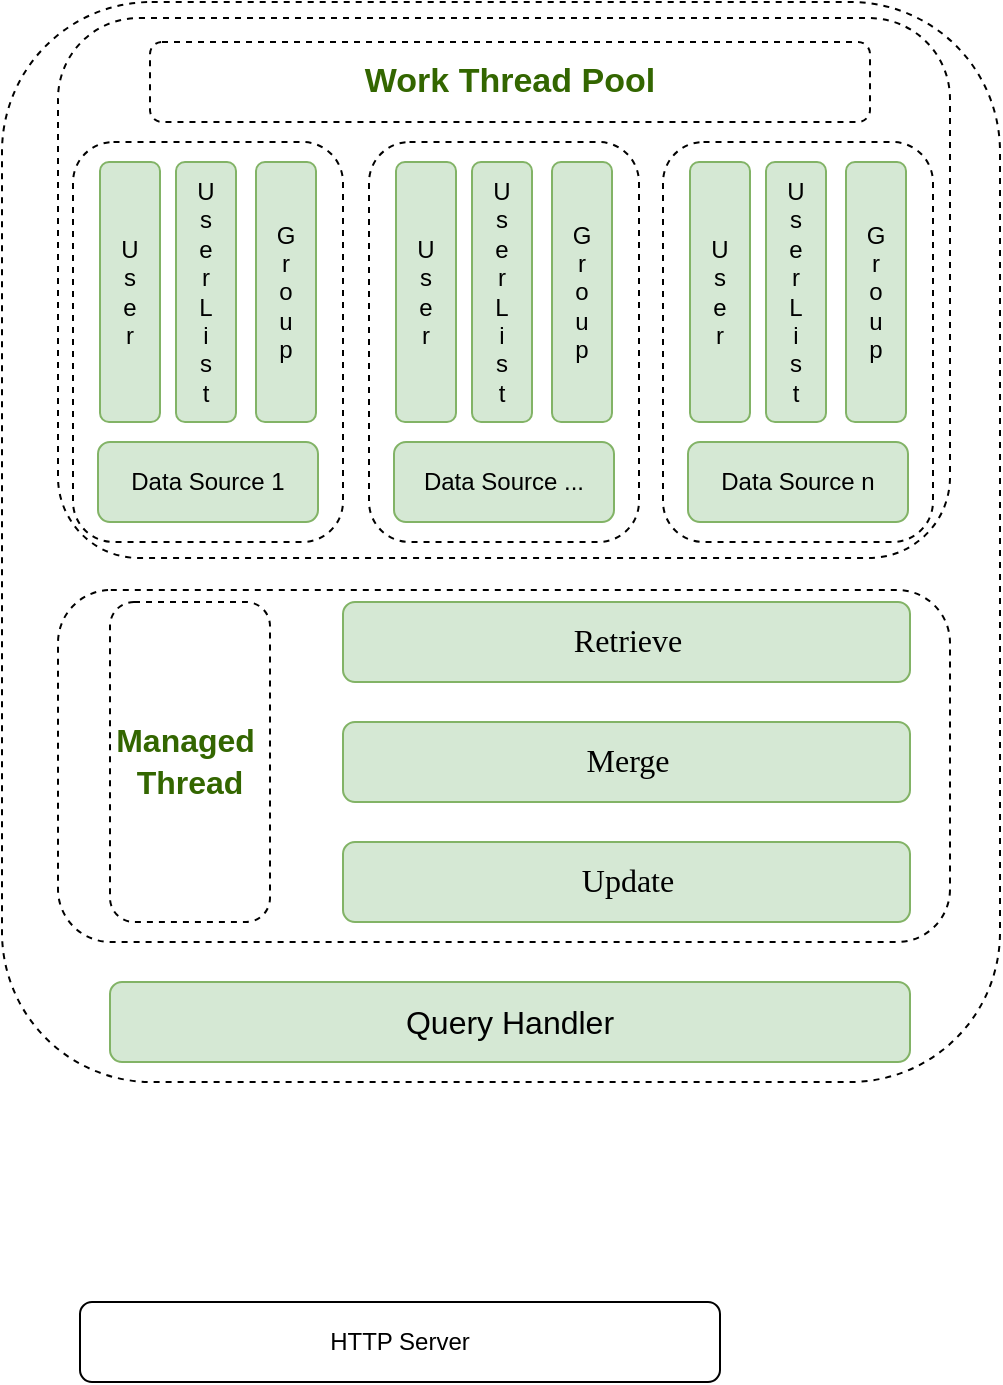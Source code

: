 <mxfile version="17.4.2" type="github" pages="2">
  <diagram id="ccaD3eCgU0ZAg9T4dlIk" name="Page-1">
    <mxGraphModel dx="1422" dy="789" grid="1" gridSize="10" guides="1" tooltips="1" connect="1" arrows="1" fold="1" page="1" pageScale="1" pageWidth="850" pageHeight="1100" math="0" shadow="0">
      <root>
        <mxCell id="0" />
        <mxCell id="1" parent="0" />
        <mxCell id="QEJVEHMIzmELLtVja_YC-31" value="" style="rounded=1;whiteSpace=wrap;html=1;dashed=1;fontFamily=Verdana;fontSize=16;fontColor=#336600;" vertex="1" parent="1">
          <mxGeometry x="226" y="20" width="499" height="540" as="geometry" />
        </mxCell>
        <mxCell id="QEJVEHMIzmELLtVja_YC-30" value="" style="rounded=1;whiteSpace=wrap;html=1;fontFamily=Verdana;fontSize=17;fontColor=#336600;dashed=1;" vertex="1" parent="1">
          <mxGeometry x="254" y="314" width="446" height="176" as="geometry" />
        </mxCell>
        <mxCell id="QEJVEHMIzmELLtVja_YC-24" value="" style="rounded=1;whiteSpace=wrap;html=1;dashed=1;" vertex="1" parent="1">
          <mxGeometry x="254" y="28" width="446" height="270" as="geometry" />
        </mxCell>
        <mxCell id="QEJVEHMIzmELLtVja_YC-1" value="HTTP Server" style="rounded=1;whiteSpace=wrap;html=1;" vertex="1" parent="1">
          <mxGeometry x="265" y="670" width="320" height="40" as="geometry" />
        </mxCell>
        <mxCell id="QEJVEHMIzmELLtVja_YC-2" value="&lt;font style=&quot;font-size: 16px&quot;&gt;Query Handler&lt;/font&gt;" style="rounded=1;whiteSpace=wrap;html=1;fillColor=#d5e8d4;strokeColor=#82b366;" vertex="1" parent="1">
          <mxGeometry x="280" y="510" width="400" height="40" as="geometry" />
        </mxCell>
        <mxCell id="QEJVEHMIzmELLtVja_YC-11" value="" style="group" vertex="1" connectable="0" parent="1">
          <mxGeometry x="261.5" y="90" width="135" height="200" as="geometry" />
        </mxCell>
        <mxCell id="QEJVEHMIzmELLtVja_YC-10" value="" style="rounded=1;whiteSpace=wrap;html=1;dashed=1;" vertex="1" parent="QEJVEHMIzmELLtVja_YC-11">
          <mxGeometry width="135" height="200" as="geometry" />
        </mxCell>
        <mxCell id="QEJVEHMIzmELLtVja_YC-3" value="Data Source 1" style="rounded=1;whiteSpace=wrap;html=1;fillColor=#d5e8d4;strokeColor=#82b366;" vertex="1" parent="QEJVEHMIzmELLtVja_YC-11">
          <mxGeometry x="12.5" y="150" width="110" height="40" as="geometry" />
        </mxCell>
        <mxCell id="QEJVEHMIzmELLtVja_YC-6" value="U&lt;br&gt;s&lt;br&gt;e&lt;br&gt;r" style="rounded=1;whiteSpace=wrap;html=1;fillColor=#d5e8d4;strokeColor=#82b366;" vertex="1" parent="QEJVEHMIzmELLtVja_YC-11">
          <mxGeometry x="13.5" y="10" width="30" height="130" as="geometry" />
        </mxCell>
        <mxCell id="QEJVEHMIzmELLtVja_YC-8" value="U&lt;br&gt;s&lt;br&gt;e&lt;br&gt;r&lt;br&gt;L&lt;br&gt;i&lt;br&gt;s&lt;br&gt;t" style="rounded=1;whiteSpace=wrap;html=1;fillColor=#d5e8d4;strokeColor=#82b366;" vertex="1" parent="QEJVEHMIzmELLtVja_YC-11">
          <mxGeometry x="51.5" y="10" width="30" height="130" as="geometry" />
        </mxCell>
        <mxCell id="QEJVEHMIzmELLtVja_YC-9" value="G&lt;br&gt;r&lt;br&gt;o&lt;br&gt;u&lt;br&gt;p" style="rounded=1;whiteSpace=wrap;html=1;fillColor=#d5e8d4;strokeColor=#82b366;" vertex="1" parent="QEJVEHMIzmELLtVja_YC-11">
          <mxGeometry x="91.5" y="10" width="30" height="130" as="geometry" />
        </mxCell>
        <mxCell id="QEJVEHMIzmELLtVja_YC-12" value="" style="group" vertex="1" connectable="0" parent="1">
          <mxGeometry x="409.5" y="90" width="135" height="200" as="geometry" />
        </mxCell>
        <mxCell id="QEJVEHMIzmELLtVja_YC-13" value="" style="rounded=1;whiteSpace=wrap;html=1;dashed=1;" vertex="1" parent="QEJVEHMIzmELLtVja_YC-12">
          <mxGeometry width="135" height="200" as="geometry" />
        </mxCell>
        <mxCell id="QEJVEHMIzmELLtVja_YC-14" value="Data Source ..." style="rounded=1;whiteSpace=wrap;html=1;fillColor=#d5e8d4;strokeColor=#82b366;" vertex="1" parent="QEJVEHMIzmELLtVja_YC-12">
          <mxGeometry x="12.5" y="150" width="110" height="40" as="geometry" />
        </mxCell>
        <mxCell id="QEJVEHMIzmELLtVja_YC-15" value="U&lt;br&gt;s&lt;br&gt;e&lt;br&gt;r" style="rounded=1;whiteSpace=wrap;html=1;fillColor=#d5e8d4;strokeColor=#82b366;" vertex="1" parent="QEJVEHMIzmELLtVja_YC-12">
          <mxGeometry x="13.5" y="10" width="30" height="130" as="geometry" />
        </mxCell>
        <mxCell id="QEJVEHMIzmELLtVja_YC-16" value="U&lt;br&gt;s&lt;br&gt;e&lt;br&gt;r&lt;br&gt;L&lt;br&gt;i&lt;br&gt;s&lt;br&gt;t" style="rounded=1;whiteSpace=wrap;html=1;fillColor=#d5e8d4;strokeColor=#82b366;" vertex="1" parent="QEJVEHMIzmELLtVja_YC-12">
          <mxGeometry x="51.5" y="10" width="30" height="130" as="geometry" />
        </mxCell>
        <mxCell id="QEJVEHMIzmELLtVja_YC-17" value="G&lt;br&gt;r&lt;br&gt;o&lt;br&gt;u&lt;br&gt;p" style="rounded=1;whiteSpace=wrap;html=1;fillColor=#d5e8d4;strokeColor=#82b366;" vertex="1" parent="QEJVEHMIzmELLtVja_YC-12">
          <mxGeometry x="91.5" y="10" width="30" height="130" as="geometry" />
        </mxCell>
        <mxCell id="QEJVEHMIzmELLtVja_YC-18" value="" style="group" vertex="1" connectable="0" parent="1">
          <mxGeometry x="556.5" y="90" width="135" height="200" as="geometry" />
        </mxCell>
        <mxCell id="QEJVEHMIzmELLtVja_YC-19" value="" style="rounded=1;whiteSpace=wrap;html=1;dashed=1;" vertex="1" parent="QEJVEHMIzmELLtVja_YC-18">
          <mxGeometry width="135" height="200" as="geometry" />
        </mxCell>
        <mxCell id="QEJVEHMIzmELLtVja_YC-20" value="Data Source n" style="rounded=1;whiteSpace=wrap;html=1;fillColor=#d5e8d4;strokeColor=#82b366;" vertex="1" parent="QEJVEHMIzmELLtVja_YC-18">
          <mxGeometry x="12.5" y="150" width="110" height="40" as="geometry" />
        </mxCell>
        <mxCell id="QEJVEHMIzmELLtVja_YC-21" value="U&lt;br&gt;s&lt;br&gt;e&lt;br&gt;r" style="rounded=1;whiteSpace=wrap;html=1;fillColor=#d5e8d4;strokeColor=#82b366;" vertex="1" parent="QEJVEHMIzmELLtVja_YC-18">
          <mxGeometry x="13.5" y="10" width="30" height="130" as="geometry" />
        </mxCell>
        <mxCell id="QEJVEHMIzmELLtVja_YC-22" value="U&lt;br&gt;s&lt;br&gt;e&lt;br&gt;r&lt;br&gt;L&lt;br&gt;i&lt;br&gt;s&lt;br&gt;t" style="rounded=1;whiteSpace=wrap;html=1;fillColor=#d5e8d4;strokeColor=#82b366;" vertex="1" parent="QEJVEHMIzmELLtVja_YC-18">
          <mxGeometry x="51.5" y="10" width="30" height="130" as="geometry" />
        </mxCell>
        <mxCell id="QEJVEHMIzmELLtVja_YC-23" value="G&lt;br&gt;r&lt;br&gt;o&lt;br&gt;u&lt;br&gt;p" style="rounded=1;whiteSpace=wrap;html=1;fillColor=#d5e8d4;strokeColor=#82b366;" vertex="1" parent="QEJVEHMIzmELLtVja_YC-18">
          <mxGeometry x="91.5" y="10" width="30" height="130" as="geometry" />
        </mxCell>
        <mxCell id="QEJVEHMIzmELLtVja_YC-25" value="&lt;font color=&quot;#336600&quot; style=&quot;font-size: 17px&quot;&gt;&lt;b&gt;Work Thread Pool&lt;/b&gt;&lt;/font&gt;" style="rounded=1;whiteSpace=wrap;html=1;dashed=1;" vertex="1" parent="1">
          <mxGeometry x="300" y="40" width="360" height="40" as="geometry" />
        </mxCell>
        <mxCell id="QEJVEHMIzmELLtVja_YC-26" value="&lt;b style=&quot;font-size: 16px&quot;&gt;&lt;font color=&quot;#336600&quot;&gt;Managed&amp;nbsp;&lt;br&gt;Thread&lt;/font&gt;&lt;br&gt;&lt;/b&gt;" style="rounded=1;whiteSpace=wrap;html=1;dashed=1;fontSize=17;horizontal=1;verticalAlign=middle;" vertex="1" parent="1">
          <mxGeometry x="280" y="320" width="80" height="160" as="geometry" />
        </mxCell>
        <mxCell id="QEJVEHMIzmELLtVja_YC-27" value="&lt;font style=&quot;font-size: 16px&quot;&gt;Retrieve&lt;/font&gt;" style="rounded=1;whiteSpace=wrap;html=1;fontFamily=Verdana;fontSize=17;fillColor=#d5e8d4;strokeColor=#82b366;" vertex="1" parent="1">
          <mxGeometry x="396.5" y="320" width="283.5" height="40" as="geometry" />
        </mxCell>
        <mxCell id="QEJVEHMIzmELLtVja_YC-28" value="&lt;font style=&quot;font-size: 16px&quot;&gt;Merge&lt;/font&gt;" style="rounded=1;whiteSpace=wrap;html=1;fontFamily=Verdana;fontSize=17;fillColor=#d5e8d4;strokeColor=#82b366;" vertex="1" parent="1">
          <mxGeometry x="396.5" y="380" width="283.5" height="40" as="geometry" />
        </mxCell>
        <mxCell id="QEJVEHMIzmELLtVja_YC-29" value="&lt;font style=&quot;font-size: 16px&quot;&gt;Update&lt;/font&gt;" style="rounded=1;whiteSpace=wrap;html=1;fontFamily=Verdana;fontSize=17;fillColor=#d5e8d4;strokeColor=#82b366;" vertex="1" parent="1">
          <mxGeometry x="396.5" y="440" width="283.5" height="40" as="geometry" />
        </mxCell>
      </root>
    </mxGraphModel>
  </diagram>
  <diagram id="VSAGCywjZmoaW7vwI_5z" name="Page-2">
    <mxGraphModel dx="1422" dy="789" grid="1" gridSize="10" guides="1" tooltips="1" connect="1" arrows="1" fold="1" page="1" pageScale="1" pageWidth="850" pageHeight="1100" math="0" shadow="0">
      <root>
        <mxCell id="0" />
        <mxCell id="1" parent="0" />
        <mxCell id="85jlKQ4MJYQpzO2J50L5-1" value="&lt;font style=&quot;font-size: 12px&quot;&gt;:CPWQuery&lt;/font&gt;" style="shape=umlLifeline;perimeter=lifelinePerimeter;whiteSpace=wrap;html=1;container=1;collapsible=0;recursiveResize=0;outlineConnect=0;dashed=1;fontFamily=Verdana;fontSize=16;fontColor=#000000;" vertex="1" parent="1">
          <mxGeometry x="80" y="81" width="80" height="919" as="geometry" />
        </mxCell>
        <mxCell id="85jlKQ4MJYQpzO2J50L5-9" value="" style="html=1;points=[];perimeter=orthogonalPerimeter;fontFamily=Verdana;fontSize=12;fontColor=#000000;" vertex="1" parent="85jlKQ4MJYQpzO2J50L5-1">
          <mxGeometry x="35" y="99" width="10" height="781" as="geometry" />
        </mxCell>
        <mxCell id="85jlKQ4MJYQpzO2J50L5-10" value="Login" style="html=1;verticalAlign=bottom;endArrow=block;rounded=0;fontFamily=Verdana;fontSize=12;fontColor=#000000;" edge="1" parent="85jlKQ4MJYQpzO2J50L5-1">
          <mxGeometry x="-0.125" y="6" width="80" relative="1" as="geometry">
            <mxPoint x="-45" y="105" as="sourcePoint" />
            <mxPoint x="35" y="105" as="targetPoint" />
            <mxPoint as="offset" />
          </mxGeometry>
        </mxCell>
        <mxCell id="85jlKQ4MJYQpzO2J50L5-3" value="&lt;font style=&quot;font-size: 12px&quot;&gt;:CPWDataMgr&lt;/font&gt;" style="shape=umlLifeline;perimeter=lifelinePerimeter;whiteSpace=wrap;html=1;container=1;collapsible=0;recursiveResize=0;outlineConnect=0;dashed=1;fontFamily=Verdana;fontSize=16;fontColor=#000000;" vertex="1" parent="1">
          <mxGeometry x="200" y="80" width="100" height="920" as="geometry" />
        </mxCell>
        <mxCell id="85jlKQ4MJYQpzO2J50L5-11" value="" style="html=1;points=[];perimeter=orthogonalPerimeter;fontFamily=Verdana;fontSize=12;fontColor=#000000;" vertex="1" parent="85jlKQ4MJYQpzO2J50L5-3">
          <mxGeometry x="45" y="114" width="10" height="766" as="geometry" />
        </mxCell>
        <mxCell id="85jlKQ4MJYQpzO2J50L5-13" value="" style="html=1;points=[];perimeter=orthogonalPerimeter;fontFamily=Verdana;fontSize=12;fontColor=#000000;" vertex="1" parent="85jlKQ4MJYQpzO2J50L5-3">
          <mxGeometry x="50" y="146" width="10" height="40" as="geometry" />
        </mxCell>
        <mxCell id="85jlKQ4MJYQpzO2J50L5-14" value="ListAccount" style="edgeStyle=orthogonalEdgeStyle;html=1;align=left;spacingLeft=2;endArrow=block;rounded=0;entryX=1;entryY=0;fontFamily=Verdana;fontSize=12;fontColor=#000000;" edge="1" target="85jlKQ4MJYQpzO2J50L5-13" parent="85jlKQ4MJYQpzO2J50L5-3">
          <mxGeometry relative="1" as="geometry">
            <mxPoint x="55" y="130" as="sourcePoint" />
            <Array as="points">
              <mxPoint x="85" y="130" />
            </Array>
          </mxGeometry>
        </mxCell>
        <mxCell id="85jlKQ4MJYQpzO2J50L5-4" value="&lt;font style=&quot;font-size: 12px&quot;&gt;&lt;font style=&quot;font-size: 12px&quot;&gt;:&lt;/font&gt;&lt;font style=&quot;font-size: 12px&quot;&gt;CPWDataSource&lt;/font&gt;&lt;/font&gt;" style="shape=umlLifeline;perimeter=lifelinePerimeter;whiteSpace=wrap;html=1;container=1;collapsible=0;recursiveResize=0;outlineConnect=0;dashed=1;fontFamily=Verdana;fontSize=16;fontColor=#000000;" vertex="1" parent="1">
          <mxGeometry x="340" y="80" width="120" height="920" as="geometry" />
        </mxCell>
        <mxCell id="85jlKQ4MJYQpzO2J50L5-15" value="" style="html=1;points=[];perimeter=orthogonalPerimeter;fontFamily=Verdana;fontSize=12;fontColor=#000000;" vertex="1" parent="85jlKQ4MJYQpzO2J50L5-4">
          <mxGeometry x="55" y="247" width="10" height="633" as="geometry" />
        </mxCell>
        <mxCell id="85jlKQ4MJYQpzO2J50L5-5" value="&lt;font style=&quot;font-size: 12px&quot;&gt;&lt;font style=&quot;font-size: 12px&quot;&gt;:&lt;/font&gt;&lt;font style=&quot;font-size: 12px&quot;&gt;CPWUser&lt;/font&gt;&lt;/font&gt;" style="shape=umlLifeline;perimeter=lifelinePerimeter;whiteSpace=wrap;html=1;container=1;collapsible=0;recursiveResize=0;outlineConnect=0;dashed=1;fontFamily=Verdana;fontSize=16;fontColor=#000000;" vertex="1" parent="1">
          <mxGeometry x="500" y="80" width="80" height="920" as="geometry" />
        </mxCell>
        <mxCell id="85jlKQ4MJYQpzO2J50L5-20" value="" style="html=1;points=[];perimeter=orthogonalPerimeter;fontFamily=Verdana;fontSize=12;fontColor=#000000;" vertex="1" parent="85jlKQ4MJYQpzO2J50L5-5">
          <mxGeometry x="35" y="291" width="10" height="589" as="geometry" />
        </mxCell>
        <mxCell id="85jlKQ4MJYQpzO2J50L5-6" value="&lt;font style=&quot;font-size: 12px&quot;&gt;&lt;font style=&quot;font-size: 12px&quot;&gt;:&lt;/font&gt;&lt;font style=&quot;font-size: 12px&quot;&gt;CPWUserList&lt;/font&gt;&lt;/font&gt;" style="shape=umlLifeline;perimeter=lifelinePerimeter;whiteSpace=wrap;html=1;container=1;collapsible=0;recursiveResize=0;outlineConnect=0;dashed=1;fontFamily=Verdana;fontSize=16;fontColor=#000000;" vertex="1" parent="1">
          <mxGeometry x="620" y="80" width="100" height="920" as="geometry" />
        </mxCell>
        <mxCell id="85jlKQ4MJYQpzO2J50L5-21" value="" style="html=1;points=[];perimeter=orthogonalPerimeter;fontFamily=Verdana;fontSize=12;fontColor=#000000;" vertex="1" parent="85jlKQ4MJYQpzO2J50L5-6">
          <mxGeometry x="45" y="290" width="10" height="590" as="geometry" />
        </mxCell>
        <mxCell id="85jlKQ4MJYQpzO2J50L5-7" value="&lt;font style=&quot;font-size: 12px&quot;&gt;&lt;font style=&quot;font-size: 12px&quot;&gt;:&lt;/font&gt;&lt;font style=&quot;font-size: 12px&quot;&gt;CPWGroup&lt;/font&gt;&lt;/font&gt;" style="shape=umlLifeline;perimeter=lifelinePerimeter;whiteSpace=wrap;html=1;container=1;collapsible=0;recursiveResize=0;outlineConnect=0;dashed=1;fontFamily=Verdana;fontSize=16;fontColor=#000000;" vertex="1" parent="1">
          <mxGeometry x="750" y="80" width="80" height="920" as="geometry" />
        </mxCell>
        <mxCell id="85jlKQ4MJYQpzO2J50L5-22" value="" style="html=1;points=[];perimeter=orthogonalPerimeter;fontFamily=Verdana;fontSize=12;fontColor=#000000;" vertex="1" parent="85jlKQ4MJYQpzO2J50L5-7">
          <mxGeometry x="35" y="290" width="10" height="590" as="geometry" />
        </mxCell>
        <mxCell id="85jlKQ4MJYQpzO2J50L5-12" value="Start" style="html=1;verticalAlign=bottom;endArrow=block;rounded=0;fontFamily=Verdana;fontSize=12;fontColor=#000000;" edge="1" parent="1">
          <mxGeometry x="-0.125" y="6" width="80" relative="1" as="geometry">
            <mxPoint x="126" y="199" as="sourcePoint" />
            <mxPoint x="245" y="199" as="targetPoint" />
            <mxPoint as="offset" />
          </mxGeometry>
        </mxCell>
        <mxCell id="85jlKQ4MJYQpzO2J50L5-17" value="" style="html=1;points=[];perimeter=orthogonalPerimeter;fontFamily=Verdana;fontSize=12;fontColor=#000000;" vertex="1" parent="1">
          <mxGeometry x="250" y="300" width="10" height="340" as="geometry" />
        </mxCell>
        <mxCell id="85jlKQ4MJYQpzO2J50L5-18" value="Runner" style="edgeStyle=orthogonalEdgeStyle;html=1;align=left;spacingLeft=2;endArrow=block;rounded=0;entryX=1;entryY=0;fontFamily=Verdana;fontSize=12;fontColor=#000000;" edge="1" target="85jlKQ4MJYQpzO2J50L5-17" parent="1">
          <mxGeometry relative="1" as="geometry">
            <mxPoint x="255" y="280" as="sourcePoint" />
            <Array as="points">
              <mxPoint x="285" y="280" />
            </Array>
          </mxGeometry>
        </mxCell>
        <mxCell id="85jlKQ4MJYQpzO2J50L5-19" value="Start" style="html=1;verticalAlign=bottom;endArrow=block;rounded=0;fontFamily=Verdana;fontSize=12;fontColor=#000000;" edge="1" parent="1" target="85jlKQ4MJYQpzO2J50L5-15">
          <mxGeometry x="-0.125" y="6" width="80" relative="1" as="geometry">
            <mxPoint x="261" y="330" as="sourcePoint" />
            <mxPoint x="380" y="330" as="targetPoint" />
            <mxPoint as="offset" />
          </mxGeometry>
        </mxCell>
        <mxCell id="85jlKQ4MJYQpzO2J50L5-23" value="" style="html=1;points=[];perimeter=orthogonalPerimeter;fontFamily=Verdana;fontSize=12;fontColor=#000000;" vertex="1" parent="1">
          <mxGeometry x="400" y="361" width="10" height="279" as="geometry" />
        </mxCell>
        <mxCell id="85jlKQ4MJYQpzO2J50L5-24" value="Runner" style="edgeStyle=orthogonalEdgeStyle;html=1;align=left;spacingLeft=2;endArrow=block;rounded=0;entryX=1;entryY=0;fontFamily=Verdana;fontSize=12;fontColor=#000000;" edge="1" target="85jlKQ4MJYQpzO2J50L5-23" parent="1">
          <mxGeometry relative="1" as="geometry">
            <mxPoint x="405" y="341" as="sourcePoint" />
            <Array as="points">
              <mxPoint x="435" y="341" />
            </Array>
          </mxGeometry>
        </mxCell>
        <mxCell id="85jlKQ4MJYQpzO2J50L5-25" value="Retrieve User" style="html=1;verticalAlign=bottom;endArrow=block;rounded=0;fontFamily=Verdana;fontSize=12;fontColor=#000000;" edge="1" parent="1">
          <mxGeometry x="-0.125" y="6" width="80" relative="1" as="geometry">
            <mxPoint x="410" y="439" as="sourcePoint" />
            <mxPoint x="535" y="439" as="targetPoint" />
            <mxPoint as="offset" />
          </mxGeometry>
        </mxCell>
        <mxCell id="85jlKQ4MJYQpzO2J50L5-26" value="Retrieve UserList" style="html=1;verticalAlign=bottom;endArrow=block;rounded=0;fontFamily=Verdana;fontSize=12;fontColor=#000000;" edge="1" parent="1">
          <mxGeometry x="-0.125" y="6" width="80" relative="1" as="geometry">
            <mxPoint x="410" y="479" as="sourcePoint" />
            <mxPoint x="665" y="479" as="targetPoint" />
            <mxPoint as="offset" />
          </mxGeometry>
        </mxCell>
        <mxCell id="85jlKQ4MJYQpzO2J50L5-27" value="Retrieve Group" style="html=1;verticalAlign=bottom;endArrow=block;rounded=0;fontFamily=Verdana;fontSize=12;fontColor=#000000;" edge="1" parent="1">
          <mxGeometry x="-0.125" y="6" width="80" relative="1" as="geometry">
            <mxPoint x="410" y="519" as="sourcePoint" />
            <mxPoint x="785.5" y="519" as="targetPoint" />
            <mxPoint as="offset" />
          </mxGeometry>
        </mxCell>
        <mxCell id="85jlKQ4MJYQpzO2J50L5-28" value="Retrieve" style="html=1;verticalAlign=bottom;endArrow=block;rounded=0;fontFamily=Verdana;fontSize=12;fontColor=#000000;" edge="1" parent="1">
          <mxGeometry x="-0.125" y="6" width="80" relative="1" as="geometry">
            <mxPoint x="261" y="399" as="sourcePoint" />
            <mxPoint x="395" y="399" as="targetPoint" />
            <mxPoint as="offset" />
          </mxGeometry>
        </mxCell>
        <mxCell id="85jlKQ4MJYQpzO2J50L5-30" value="" style="html=1;points=[];perimeter=orthogonalPerimeter;fontFamily=Verdana;fontSize=12;fontColor=#000000;" vertex="1" parent="1">
          <mxGeometry x="254" y="554" width="10" height="40" as="geometry" />
        </mxCell>
        <mxCell id="85jlKQ4MJYQpzO2J50L5-31" value="Merge" style="edgeStyle=orthogonalEdgeStyle;html=1;align=left;spacingLeft=2;endArrow=block;rounded=0;fontFamily=Verdana;fontSize=12;fontColor=#000000;" edge="1" parent="1">
          <mxGeometry relative="1" as="geometry">
            <mxPoint x="260" y="534" as="sourcePoint" />
            <Array as="points">
              <mxPoint x="284" y="534" />
              <mxPoint x="284" y="554" />
            </Array>
            <mxPoint x="264" y="554" as="targetPoint" />
          </mxGeometry>
        </mxCell>
        <mxCell id="85jlKQ4MJYQpzO2J50L5-32" value="loop" style="shape=umlFrame;whiteSpace=wrap;html=1;fontFamily=Verdana;fontSize=12;fontColor=#000000;" vertex="1" parent="1">
          <mxGeometry x="100" y="370" width="710" height="275" as="geometry" />
        </mxCell>
        <mxCell id="85jlKQ4MJYQpzO2J50L5-33" value="Update" style="html=1;verticalAlign=bottom;endArrow=open;dashed=1;endSize=8;rounded=0;fontFamily=Verdana;fontSize=12;fontColor=#000000;exitX=0;exitY=0.997;exitDx=0;exitDy=0;exitPerimeter=0;" edge="1" parent="1" source="85jlKQ4MJYQpzO2J50L5-17">
          <mxGeometry relative="1" as="geometry">
            <mxPoint x="245" y="640" as="sourcePoint" />
            <mxPoint x="125" y="639" as="targetPoint" />
          </mxGeometry>
        </mxCell>
        <mxCell id="85jlKQ4MJYQpzO2J50L5-34" value="Query" style="html=1;verticalAlign=bottom;endArrow=block;rounded=0;fontFamily=Verdana;fontSize=12;fontColor=#000000;" edge="1" parent="1">
          <mxGeometry x="-0.125" y="6" width="80" relative="1" as="geometry">
            <mxPoint x="35" y="720" as="sourcePoint" />
            <mxPoint x="115" y="720" as="targetPoint" />
            <mxPoint as="offset" />
          </mxGeometry>
        </mxCell>
        <mxCell id="85jlKQ4MJYQpzO2J50L5-35" value="" style="html=1;points=[];perimeter=orthogonalPerimeter;fontFamily=Verdana;fontSize=12;fontColor=#000000;" vertex="1" parent="1">
          <mxGeometry x="121" y="750" width="10" height="40" as="geometry" />
        </mxCell>
        <mxCell id="85jlKQ4MJYQpzO2J50L5-36" value="QueryUserList" style="edgeStyle=orthogonalEdgeStyle;html=1;align=left;spacingLeft=2;endArrow=block;rounded=0;entryX=1;entryY=0;fontFamily=Verdana;fontSize=12;fontColor=#000000;" edge="1" target="85jlKQ4MJYQpzO2J50L5-35" parent="1">
          <mxGeometry relative="1" as="geometry">
            <mxPoint x="126" y="731" as="sourcePoint" />
            <Array as="points">
              <mxPoint x="150" y="731" />
              <mxPoint x="150" y="750" />
            </Array>
          </mxGeometry>
        </mxCell>
        <mxCell id="85jlKQ4MJYQpzO2J50L5-37" value="" style="html=1;points=[];perimeter=orthogonalPerimeter;fontFamily=Verdana;fontSize=12;fontColor=#000000;" vertex="1" parent="1">
          <mxGeometry x="120" y="821" width="10" height="40" as="geometry" />
        </mxCell>
        <mxCell id="85jlKQ4MJYQpzO2J50L5-38" value="QueryGroup" style="edgeStyle=orthogonalEdgeStyle;html=1;align=left;spacingLeft=2;endArrow=block;rounded=0;entryX=1;entryY=0;fontFamily=Verdana;fontSize=12;fontColor=#000000;" edge="1" target="85jlKQ4MJYQpzO2J50L5-37" parent="1">
          <mxGeometry relative="1" as="geometry">
            <mxPoint x="125" y="801" as="sourcePoint" />
            <Array as="points">
              <mxPoint x="155" y="801" />
            </Array>
          </mxGeometry>
        </mxCell>
        <mxCell id="85jlKQ4MJYQpzO2J50L5-39" value="" style="html=1;points=[];perimeter=orthogonalPerimeter;fontFamily=Verdana;fontSize=12;fontColor=#000000;" vertex="1" parent="1">
          <mxGeometry x="120" y="889" width="10" height="40" as="geometry" />
        </mxCell>
        <mxCell id="85jlKQ4MJYQpzO2J50L5-40" value="Merge" style="edgeStyle=orthogonalEdgeStyle;html=1;align=left;spacingLeft=2;endArrow=block;rounded=0;entryX=1;entryY=0;fontFamily=Verdana;fontSize=12;fontColor=#000000;" edge="1" target="85jlKQ4MJYQpzO2J50L5-39" parent="1">
          <mxGeometry relative="1" as="geometry">
            <mxPoint x="125" y="869" as="sourcePoint" />
            <Array as="points">
              <mxPoint x="155" y="869" />
            </Array>
          </mxGeometry>
        </mxCell>
        <mxCell id="85jlKQ4MJYQpzO2J50L5-41" value="" style="endArrow=none;dashed=1;html=1;rounded=0;fontFamily=Verdana;fontSize=12;fontColor=#000000;" edge="1" parent="1">
          <mxGeometry width="50" height="50" relative="1" as="geometry">
            <mxPoint x="74.5" y="680" as="sourcePoint" />
            <mxPoint x="833" y="680" as="targetPoint" />
          </mxGeometry>
        </mxCell>
        <mxCell id="85jlKQ4MJYQpzO2J50L5-42" value="" style="endArrow=none;dashed=1;html=1;rounded=0;fontFamily=Verdana;fontSize=12;fontColor=#000000;" edge="1" parent="1">
          <mxGeometry width="50" height="50" relative="1" as="geometry">
            <mxPoint x="84.5" y="366" as="sourcePoint" />
            <mxPoint x="843" y="366" as="targetPoint" />
          </mxGeometry>
        </mxCell>
        <mxCell id="85jlKQ4MJYQpzO2J50L5-43" value="" style="endArrow=none;dashed=1;html=1;rounded=0;fontFamily=Verdana;fontSize=12;fontColor=#000000;" edge="1" parent="1">
          <mxGeometry width="50" height="50" relative="1" as="geometry">
            <mxPoint x="80.5" y="160" as="sourcePoint" />
            <mxPoint x="839" y="160" as="targetPoint" />
          </mxGeometry>
        </mxCell>
      </root>
    </mxGraphModel>
  </diagram>
</mxfile>
